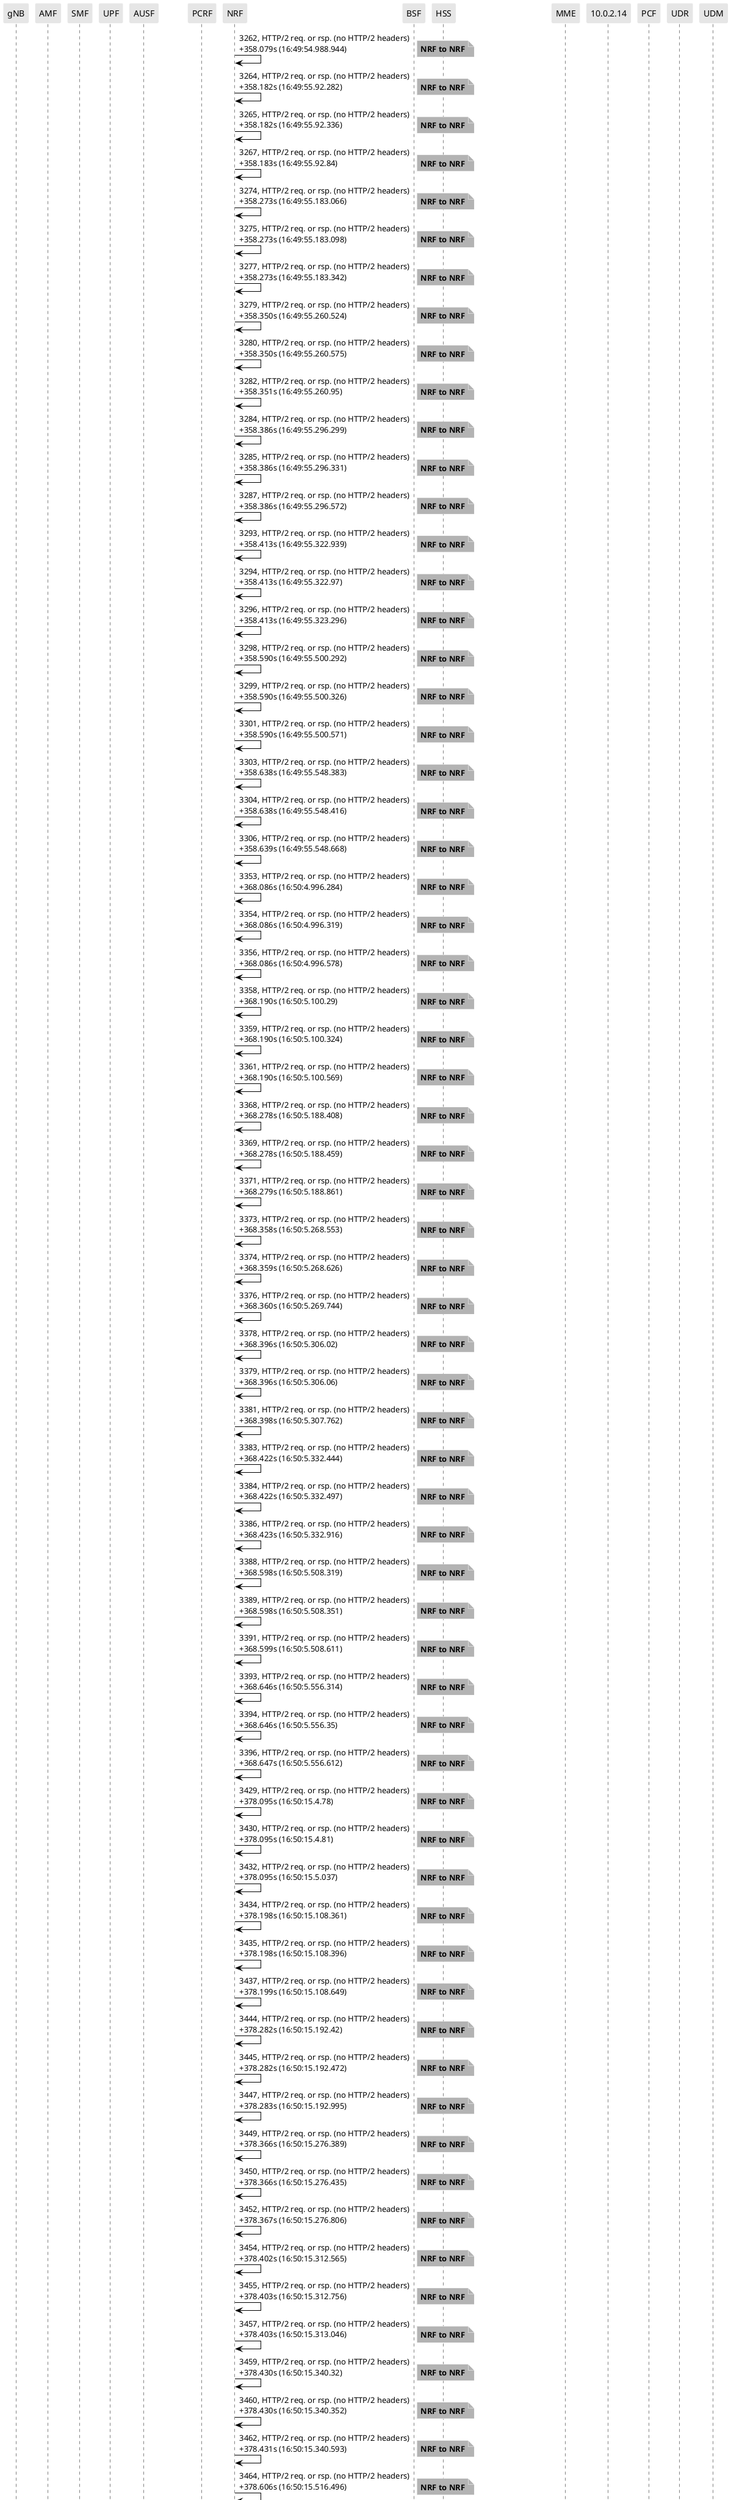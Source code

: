 @startuml
skinparam shadowing false
skinparam NoteBorderColor white
skinparam sequence {
    ArrowColor black
    LifeLineBorderColor black
    LifeLineBackgroundColor black
    ParticipantBorderColor white
    ParticipantBackgroundColor #e6e6e6
}
participant "gNB"
participant "AMF"
participant "SMF"
participant "UPF"
participant "AUSF"
participant "PCRF"
participant "NRF"
participant "BSF"
participant "HSS"
participant "MME"
participant "10.0.2.14"
participant "PCF"
participant "UDR"
participant "UDM"

"NRF" -> "NRF": 3262, HTTP/2 req. or rsp. (no HTTP/2 headers)\n+358.079s (16:49:54.988.944)

note right #b3b3b3
**NRF to NRF**
end note

"NRF" -> "NRF": 3264, HTTP/2 req. or rsp. (no HTTP/2 headers)\n+358.182s (16:49:55.92.282)

note right #b3b3b3
**NRF to NRF**
end note

"NRF" -> "NRF": 3265, HTTP/2 req. or rsp. (no HTTP/2 headers)\n+358.182s (16:49:55.92.336)

note right #b3b3b3
**NRF to NRF**
end note

"NRF" -> "NRF": 3267, HTTP/2 req. or rsp. (no HTTP/2 headers)\n+358.183s (16:49:55.92.84)

note right #b3b3b3
**NRF to NRF**
end note

"NRF" -> "NRF": 3274, HTTP/2 req. or rsp. (no HTTP/2 headers)\n+358.273s (16:49:55.183.066)

note right #b3b3b3
**NRF to NRF**
end note

"NRF" -> "NRF": 3275, HTTP/2 req. or rsp. (no HTTP/2 headers)\n+358.273s (16:49:55.183.098)

note right #b3b3b3
**NRF to NRF**
end note

"NRF" -> "NRF": 3277, HTTP/2 req. or rsp. (no HTTP/2 headers)\n+358.273s (16:49:55.183.342)

note right #b3b3b3
**NRF to NRF**
end note

"NRF" -> "NRF": 3279, HTTP/2 req. or rsp. (no HTTP/2 headers)\n+358.350s (16:49:55.260.524)

note right #b3b3b3
**NRF to NRF**
end note

"NRF" -> "NRF": 3280, HTTP/2 req. or rsp. (no HTTP/2 headers)\n+358.350s (16:49:55.260.575)

note right #b3b3b3
**NRF to NRF**
end note

"NRF" -> "NRF": 3282, HTTP/2 req. or rsp. (no HTTP/2 headers)\n+358.351s (16:49:55.260.95)

note right #b3b3b3
**NRF to NRF**
end note

"NRF" -> "NRF": 3284, HTTP/2 req. or rsp. (no HTTP/2 headers)\n+358.386s (16:49:55.296.299)

note right #b3b3b3
**NRF to NRF**
end note

"NRF" -> "NRF": 3285, HTTP/2 req. or rsp. (no HTTP/2 headers)\n+358.386s (16:49:55.296.331)

note right #b3b3b3
**NRF to NRF**
end note

"NRF" -> "NRF": 3287, HTTP/2 req. or rsp. (no HTTP/2 headers)\n+358.386s (16:49:55.296.572)

note right #b3b3b3
**NRF to NRF**
end note

"NRF" -> "NRF": 3293, HTTP/2 req. or rsp. (no HTTP/2 headers)\n+358.413s (16:49:55.322.939)

note right #b3b3b3
**NRF to NRF**
end note

"NRF" -> "NRF": 3294, HTTP/2 req. or rsp. (no HTTP/2 headers)\n+358.413s (16:49:55.322.97)

note right #b3b3b3
**NRF to NRF**
end note

"NRF" -> "NRF": 3296, HTTP/2 req. or rsp. (no HTTP/2 headers)\n+358.413s (16:49:55.323.296)

note right #b3b3b3
**NRF to NRF**
end note

"NRF" -> "NRF": 3298, HTTP/2 req. or rsp. (no HTTP/2 headers)\n+358.590s (16:49:55.500.292)

note right #b3b3b3
**NRF to NRF**
end note

"NRF" -> "NRF": 3299, HTTP/2 req. or rsp. (no HTTP/2 headers)\n+358.590s (16:49:55.500.326)

note right #b3b3b3
**NRF to NRF**
end note

"NRF" -> "NRF": 3301, HTTP/2 req. or rsp. (no HTTP/2 headers)\n+358.590s (16:49:55.500.571)

note right #b3b3b3
**NRF to NRF**
end note

"NRF" -> "NRF": 3303, HTTP/2 req. or rsp. (no HTTP/2 headers)\n+358.638s (16:49:55.548.383)

note right #b3b3b3
**NRF to NRF**
end note

"NRF" -> "NRF": 3304, HTTP/2 req. or rsp. (no HTTP/2 headers)\n+358.638s (16:49:55.548.416)

note right #b3b3b3
**NRF to NRF**
end note

"NRF" -> "NRF": 3306, HTTP/2 req. or rsp. (no HTTP/2 headers)\n+358.639s (16:49:55.548.668)

note right #b3b3b3
**NRF to NRF**
end note

"NRF" -> "NRF": 3353, HTTP/2 req. or rsp. (no HTTP/2 headers)\n+368.086s (16:50:4.996.284)

note right #b3b3b3
**NRF to NRF**
end note

"NRF" -> "NRF": 3354, HTTP/2 req. or rsp. (no HTTP/2 headers)\n+368.086s (16:50:4.996.319)

note right #b3b3b3
**NRF to NRF**
end note

"NRF" -> "NRF": 3356, HTTP/2 req. or rsp. (no HTTP/2 headers)\n+368.086s (16:50:4.996.578)

note right #b3b3b3
**NRF to NRF**
end note

"NRF" -> "NRF": 3358, HTTP/2 req. or rsp. (no HTTP/2 headers)\n+368.190s (16:50:5.100.29)

note right #b3b3b3
**NRF to NRF**
end note

"NRF" -> "NRF": 3359, HTTP/2 req. or rsp. (no HTTP/2 headers)\n+368.190s (16:50:5.100.324)

note right #b3b3b3
**NRF to NRF**
end note

"NRF" -> "NRF": 3361, HTTP/2 req. or rsp. (no HTTP/2 headers)\n+368.190s (16:50:5.100.569)

note right #b3b3b3
**NRF to NRF**
end note

"NRF" -> "NRF": 3368, HTTP/2 req. or rsp. (no HTTP/2 headers)\n+368.278s (16:50:5.188.408)

note right #b3b3b3
**NRF to NRF**
end note

"NRF" -> "NRF": 3369, HTTP/2 req. or rsp. (no HTTP/2 headers)\n+368.278s (16:50:5.188.459)

note right #b3b3b3
**NRF to NRF**
end note

"NRF" -> "NRF": 3371, HTTP/2 req. or rsp. (no HTTP/2 headers)\n+368.279s (16:50:5.188.861)

note right #b3b3b3
**NRF to NRF**
end note

"NRF" -> "NRF": 3373, HTTP/2 req. or rsp. (no HTTP/2 headers)\n+368.358s (16:50:5.268.553)

note right #b3b3b3
**NRF to NRF**
end note

"NRF" -> "NRF": 3374, HTTP/2 req. or rsp. (no HTTP/2 headers)\n+368.359s (16:50:5.268.626)

note right #b3b3b3
**NRF to NRF**
end note

"NRF" -> "NRF": 3376, HTTP/2 req. or rsp. (no HTTP/2 headers)\n+368.360s (16:50:5.269.744)

note right #b3b3b3
**NRF to NRF**
end note

"NRF" -> "NRF": 3378, HTTP/2 req. or rsp. (no HTTP/2 headers)\n+368.396s (16:50:5.306.02)

note right #b3b3b3
**NRF to NRF**
end note

"NRF" -> "NRF": 3379, HTTP/2 req. or rsp. (no HTTP/2 headers)\n+368.396s (16:50:5.306.06)

note right #b3b3b3
**NRF to NRF**
end note

"NRF" -> "NRF": 3381, HTTP/2 req. or rsp. (no HTTP/2 headers)\n+368.398s (16:50:5.307.762)

note right #b3b3b3
**NRF to NRF**
end note

"NRF" -> "NRF": 3383, HTTP/2 req. or rsp. (no HTTP/2 headers)\n+368.422s (16:50:5.332.444)

note right #b3b3b3
**NRF to NRF**
end note

"NRF" -> "NRF": 3384, HTTP/2 req. or rsp. (no HTTP/2 headers)\n+368.422s (16:50:5.332.497)

note right #b3b3b3
**NRF to NRF**
end note

"NRF" -> "NRF": 3386, HTTP/2 req. or rsp. (no HTTP/2 headers)\n+368.423s (16:50:5.332.916)

note right #b3b3b3
**NRF to NRF**
end note

"NRF" -> "NRF": 3388, HTTP/2 req. or rsp. (no HTTP/2 headers)\n+368.598s (16:50:5.508.319)

note right #b3b3b3
**NRF to NRF**
end note

"NRF" -> "NRF": 3389, HTTP/2 req. or rsp. (no HTTP/2 headers)\n+368.598s (16:50:5.508.351)

note right #b3b3b3
**NRF to NRF**
end note

"NRF" -> "NRF": 3391, HTTP/2 req. or rsp. (no HTTP/2 headers)\n+368.599s (16:50:5.508.611)

note right #b3b3b3
**NRF to NRF**
end note

"NRF" -> "NRF": 3393, HTTP/2 req. or rsp. (no HTTP/2 headers)\n+368.646s (16:50:5.556.314)

note right #b3b3b3
**NRF to NRF**
end note

"NRF" -> "NRF": 3394, HTTP/2 req. or rsp. (no HTTP/2 headers)\n+368.646s (16:50:5.556.35)

note right #b3b3b3
**NRF to NRF**
end note

"NRF" -> "NRF": 3396, HTTP/2 req. or rsp. (no HTTP/2 headers)\n+368.647s (16:50:5.556.612)

note right #b3b3b3
**NRF to NRF**
end note

"NRF" -> "NRF": 3429, HTTP/2 req. or rsp. (no HTTP/2 headers)\n+378.095s (16:50:15.4.78)

note right #b3b3b3
**NRF to NRF**
end note

"NRF" -> "NRF": 3430, HTTP/2 req. or rsp. (no HTTP/2 headers)\n+378.095s (16:50:15.4.81)

note right #b3b3b3
**NRF to NRF**
end note

"NRF" -> "NRF": 3432, HTTP/2 req. or rsp. (no HTTP/2 headers)\n+378.095s (16:50:15.5.037)

note right #b3b3b3
**NRF to NRF**
end note

"NRF" -> "NRF": 3434, HTTP/2 req. or rsp. (no HTTP/2 headers)\n+378.198s (16:50:15.108.361)

note right #b3b3b3
**NRF to NRF**
end note

"NRF" -> "NRF": 3435, HTTP/2 req. or rsp. (no HTTP/2 headers)\n+378.198s (16:50:15.108.396)

note right #b3b3b3
**NRF to NRF**
end note

"NRF" -> "NRF": 3437, HTTP/2 req. or rsp. (no HTTP/2 headers)\n+378.199s (16:50:15.108.649)

note right #b3b3b3
**NRF to NRF**
end note

"NRF" -> "NRF": 3444, HTTP/2 req. or rsp. (no HTTP/2 headers)\n+378.282s (16:50:15.192.42)

note right #b3b3b3
**NRF to NRF**
end note

"NRF" -> "NRF": 3445, HTTP/2 req. or rsp. (no HTTP/2 headers)\n+378.282s (16:50:15.192.472)

note right #b3b3b3
**NRF to NRF**
end note

"NRF" -> "NRF": 3447, HTTP/2 req. or rsp. (no HTTP/2 headers)\n+378.283s (16:50:15.192.995)

note right #b3b3b3
**NRF to NRF**
end note

"NRF" -> "NRF": 3449, HTTP/2 req. or rsp. (no HTTP/2 headers)\n+378.366s (16:50:15.276.389)

note right #b3b3b3
**NRF to NRF**
end note

"NRF" -> "NRF": 3450, HTTP/2 req. or rsp. (no HTTP/2 headers)\n+378.366s (16:50:15.276.435)

note right #b3b3b3
**NRF to NRF**
end note

"NRF" -> "NRF": 3452, HTTP/2 req. or rsp. (no HTTP/2 headers)\n+378.367s (16:50:15.276.806)

note right #b3b3b3
**NRF to NRF**
end note

"NRF" -> "NRF": 3454, HTTP/2 req. or rsp. (no HTTP/2 headers)\n+378.402s (16:50:15.312.565)

note right #b3b3b3
**NRF to NRF**
end note

"NRF" -> "NRF": 3455, HTTP/2 req. or rsp. (no HTTP/2 headers)\n+378.403s (16:50:15.312.756)

note right #b3b3b3
**NRF to NRF**
end note

"NRF" -> "NRF": 3457, HTTP/2 req. or rsp. (no HTTP/2 headers)\n+378.403s (16:50:15.313.046)

note right #b3b3b3
**NRF to NRF**
end note

"NRF" -> "NRF": 3459, HTTP/2 req. or rsp. (no HTTP/2 headers)\n+378.430s (16:50:15.340.32)

note right #b3b3b3
**NRF to NRF**
end note

"NRF" -> "NRF": 3460, HTTP/2 req. or rsp. (no HTTP/2 headers)\n+378.430s (16:50:15.340.352)

note right #b3b3b3
**NRF to NRF**
end note

"NRF" -> "NRF": 3462, HTTP/2 req. or rsp. (no HTTP/2 headers)\n+378.431s (16:50:15.340.593)

note right #b3b3b3
**NRF to NRF**
end note

"NRF" -> "NRF": 3464, HTTP/2 req. or rsp. (no HTTP/2 headers)\n+378.606s (16:50:15.516.496)

note right #b3b3b3
**NRF to NRF**
end note

"NRF" -> "NRF": 3465, HTTP/2 req. or rsp. (no HTTP/2 headers)\n+378.606s (16:50:15.516.537)

note right #b3b3b3
**NRF to NRF**
end note

"NRF" -> "NRF": 3467, HTTP/2 req. or rsp. (no HTTP/2 headers)\n+378.607s (16:50:15.516.831)

note right #b3b3b3
**NRF to NRF**
end note

"NRF" -> "NRF": 3469, HTTP/2 req. or rsp. (no HTTP/2 headers)\n+378.655s (16:50:15.564.665)

note right #b3b3b3
**NRF to NRF**
end note

"NRF" -> "NRF": 3470, HTTP/2 req. or rsp. (no HTTP/2 headers)\n+378.655s (16:50:15.564.705)

note right #b3b3b3
**NRF to NRF**
end note

"NRF" -> "NRF": 3472, HTTP/2 req. or rsp. (no HTTP/2 headers)\n+378.655s (16:50:15.565.237)

note right #b3b3b3
**NRF to NRF**
end note

"MME" -> "HSS": 3482, \n+381.901s (16:50:18.811.387)

note right
**MME to HSS**
end note

"HSS" -> "MME": 3483, \n+381.902s (16:50:18.811.626)

note right
**HSS to MME**
end note

"SMF" -> "PCRF": 3485, \n+382.198s (16:50:19.108.566)

note right
**SMF to PCRF**
end note

"PCRF" -> "SMF": 3486, \n+382.199s (16:50:19.108.802)

note right
**PCRF to SMF**
end note

"NRF" -> "NRF": 3512, HTTP/2 req. or rsp. (no HTTP/2 headers)\n+388.102s (16:50:25.12.332)

note right #b3b3b3
**NRF to NRF**
end note

"NRF" -> "NRF": 3513, HTTP/2 req. or rsp. (no HTTP/2 headers)\n+388.102s (16:50:25.12.346)

note right #b3b3b3
**NRF to NRF**
end note

"NRF" -> "NRF": 3515, HTTP/2 req. or rsp. (no HTTP/2 headers)\n+388.103s (16:50:25.12.613)

note right #b3b3b3
**NRF to NRF**
end note

"NRF" -> "NRF": 3517, HTTP/2 req. or rsp. (no HTTP/2 headers)\n+388.206s (16:50:25.116.482)

note right #b3b3b3
**NRF to NRF**
end note

"NRF" -> "NRF": 3518, HTTP/2 req. or rsp. (no HTTP/2 headers)\n+388.206s (16:50:25.116.536)

note right #b3b3b3
**NRF to NRF**
end note

"NRF" -> "NRF": 3520, HTTP/2 req. or rsp. (no HTTP/2 headers)\n+388.207s (16:50:25.117.401)

note right #b3b3b3
**NRF to NRF**
end note

"NRF" -> "NRF": 3527, HTTP/2 req. or rsp. (no HTTP/2 headers)\n+388.286s (16:50:25.196.455)

note right #b3b3b3
**NRF to NRF**
end note

"NRF" -> "NRF": 3528, HTTP/2 req. or rsp. (no HTTP/2 headers)\n+388.286s (16:50:25.196.492)

note right #b3b3b3
**NRF to NRF**
end note

"NRF" -> "NRF": 3530, HTTP/2 req. or rsp. (no HTTP/2 headers)\n+388.287s (16:50:25.196.984)

note right #b3b3b3
**NRF to NRF**
end note

"NRF" -> "NRF": 3532, HTTP/2 req. or rsp. (no HTTP/2 headers)\n+388.374s (16:50:25.284.298)

note right #b3b3b3
**NRF to NRF**
end note

"NRF" -> "NRF": 3533, HTTP/2 req. or rsp. (no HTTP/2 headers)\n+388.374s (16:50:25.284.334)

note right #b3b3b3
**NRF to NRF**
end note

"NRF" -> "NRF": 3535, HTTP/2 req. or rsp. (no HTTP/2 headers)\n+388.375s (16:50:25.284.597)

note right #b3b3b3
**NRF to NRF**
end note

"NRF" -> "NRF": 3537, HTTP/2 req. or rsp. (no HTTP/2 headers)\n+388.410s (16:50:25.320.588)

note right #b3b3b3
**NRF to NRF**
end note

"NRF" -> "NRF": 3538, HTTP/2 req. or rsp. (no HTTP/2 headers)\n+388.411s (16:50:25.320.639)

note right #b3b3b3
**NRF to NRF**
end note

"NRF" -> "NRF": 3540, HTTP/2 req. or rsp. (no HTTP/2 headers)\n+388.411s (16:50:25.321.014)

note right #b3b3b3
**NRF to NRF**
end note

"NRF" -> "NRF": 3544, HTTP/2 req. or rsp. (no HTTP/2 headers)\n+388.439s (16:50:25.349.431)

note right #b3b3b3
**NRF to NRF**
end note

"NRF" -> "NRF": 3545, HTTP/2 req. or rsp. (no HTTP/2 headers)\n+388.439s (16:50:25.349.47)

note right #b3b3b3
**NRF to NRF**
end note

"NRF" -> "NRF": 3547, HTTP/2 req. or rsp. (no HTTP/2 headers)\n+388.440s (16:50:25.349.739)

note right #b3b3b3
**NRF to NRF**
end note

"NRF" -> "NRF": 3549, HTTP/2 req. or rsp. (no HTTP/2 headers)\n+388.615s (16:50:25.525.183)

note right #b3b3b3
**NRF to NRF**
end note

"NRF" -> "NRF": 3550, HTTP/2 req. or rsp. (no HTTP/2 headers)\n+388.615s (16:50:25.525.259)

note right #b3b3b3
**NRF to NRF**
end note

"NRF" -> "NRF": 3552, HTTP/2 req. or rsp. (no HTTP/2 headers)\n+388.615s (16:50:25.525.502)

note right #b3b3b3
**NRF to NRF**
end note

"NRF" -> "NRF": 3556, HTTP/2 req. or rsp. (no HTTP/2 headers)\n+388.662s (16:50:25.572.479)

note right #b3b3b3
**NRF to NRF**
end note

"NRF" -> "NRF": 3557, HTTP/2 req. or rsp. (no HTTP/2 headers)\n+388.662s (16:50:25.572.529)

note right #b3b3b3
**NRF to NRF**
end note

"NRF" -> "NRF": 3559, HTTP/2 req. or rsp. (no HTTP/2 headers)\n+388.663s (16:50:25.572.924)

note right #b3b3b3
**NRF to NRF**
end note

"NRF" -> "NRF": 3594, HTTP/2 req. or rsp. (no HTTP/2 headers)\n+398.110s (16:50:35.20.484)

note right #b3b3b3
**NRF to NRF**
end note

"NRF" -> "NRF": 3595, HTTP/2 req. or rsp. (no HTTP/2 headers)\n+398.110s (16:50:35.20.534)

note right #b3b3b3
**NRF to NRF**
end note

@enduml
